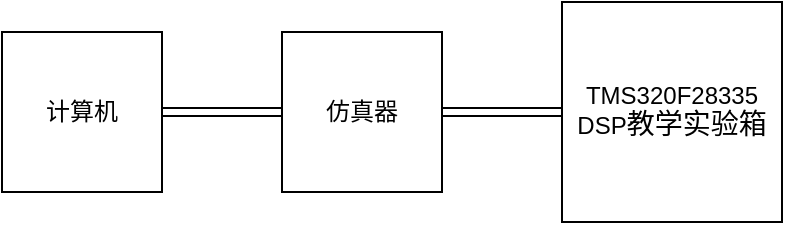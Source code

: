 <mxfile version="21.1.2" type="github">
  <diagram id="prtHgNgQTEPvFCAcTncT" name="Page-1">
    <mxGraphModel dx="794" dy="470" grid="1" gridSize="10" guides="1" tooltips="1" connect="1" arrows="1" fold="1" page="1" pageScale="1" pageWidth="827" pageHeight="1169" math="0" shadow="0">
      <root>
        <mxCell id="0" />
        <mxCell id="1" parent="0" />
        <mxCell id="0aPAi7LhsoKYQK4ZhXvm-5" value="" style="edgeStyle=orthogonalEdgeStyle;rounded=0;orthogonalLoop=1;jettySize=auto;html=1;shape=link;" edge="1" parent="1" source="0aPAi7LhsoKYQK4ZhXvm-2" target="0aPAi7LhsoKYQK4ZhXvm-3">
          <mxGeometry relative="1" as="geometry" />
        </mxCell>
        <mxCell id="0aPAi7LhsoKYQK4ZhXvm-2" value="计算机" style="whiteSpace=wrap;html=1;aspect=fixed;" vertex="1" parent="1">
          <mxGeometry x="140" y="310" width="80" height="80" as="geometry" />
        </mxCell>
        <mxCell id="0aPAi7LhsoKYQK4ZhXvm-6" value="" style="edgeStyle=orthogonalEdgeStyle;rounded=0;orthogonalLoop=1;jettySize=auto;html=1;shape=link;" edge="1" parent="1" source="0aPAi7LhsoKYQK4ZhXvm-3" target="0aPAi7LhsoKYQK4ZhXvm-4">
          <mxGeometry relative="1" as="geometry" />
        </mxCell>
        <mxCell id="0aPAi7LhsoKYQK4ZhXvm-3" value="仿真器" style="whiteSpace=wrap;html=1;aspect=fixed;" vertex="1" parent="1">
          <mxGeometry x="280" y="310" width="80" height="80" as="geometry" />
        </mxCell>
        <mxCell id="0aPAi7LhsoKYQK4ZhXvm-4" value="TMS320F28335 DSP&lt;span style=&quot;font-size:10.5pt;font-family:等线;mso-ascii-theme-font:minor-latin;&lt;br/&gt;mso-fareast-theme-font:minor-fareast;mso-hansi-theme-font:minor-latin;&lt;br/&gt;mso-bidi-font-family:&amp;quot;Times New Roman&amp;quot;;mso-bidi-theme-font:minor-bidi;&lt;br/&gt;color:#202020;mso-ansi-language:EN-US;mso-fareast-language:ZH-CN;mso-bidi-language:&lt;br/&gt;AR-SA&quot;&gt;教学实验箱&lt;/span&gt;" style="whiteSpace=wrap;html=1;aspect=fixed;" vertex="1" parent="1">
          <mxGeometry x="420" y="295" width="110" height="110" as="geometry" />
        </mxCell>
      </root>
    </mxGraphModel>
  </diagram>
</mxfile>
